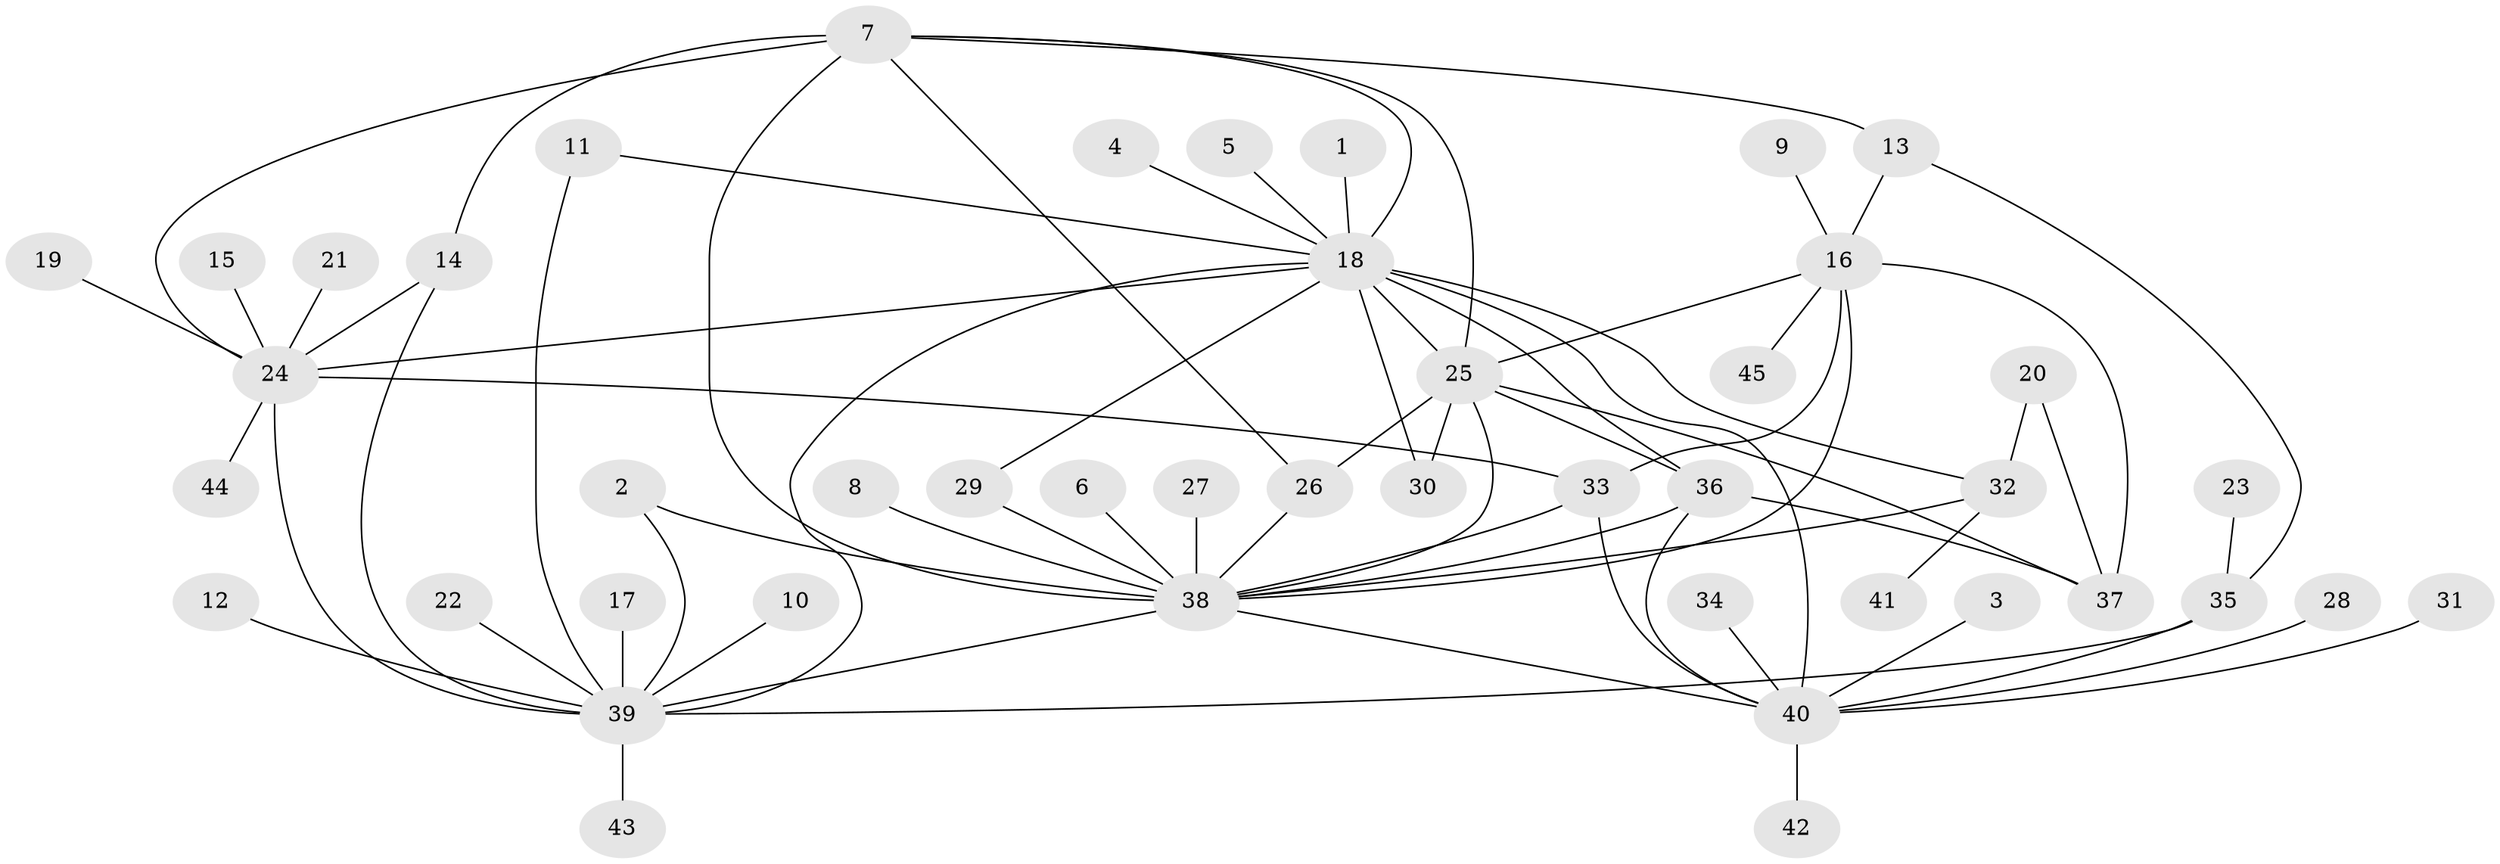 // original degree distribution, {17: 0.011627906976744186, 9: 0.023255813953488372, 12: 0.011627906976744186, 20: 0.011627906976744186, 1: 0.46511627906976744, 8: 0.023255813953488372, 2: 0.22093023255813954, 3: 0.11627906976744186, 5: 0.011627906976744186, 15: 0.011627906976744186, 4: 0.06976744186046512, 11: 0.011627906976744186, 6: 0.011627906976744186}
// Generated by graph-tools (version 1.1) at 2025/01/03/09/25 03:01:43]
// undirected, 45 vertices, 72 edges
graph export_dot {
graph [start="1"]
  node [color=gray90,style=filled];
  1;
  2;
  3;
  4;
  5;
  6;
  7;
  8;
  9;
  10;
  11;
  12;
  13;
  14;
  15;
  16;
  17;
  18;
  19;
  20;
  21;
  22;
  23;
  24;
  25;
  26;
  27;
  28;
  29;
  30;
  31;
  32;
  33;
  34;
  35;
  36;
  37;
  38;
  39;
  40;
  41;
  42;
  43;
  44;
  45;
  1 -- 18 [weight=1.0];
  2 -- 38 [weight=1.0];
  2 -- 39 [weight=1.0];
  3 -- 40 [weight=1.0];
  4 -- 18 [weight=1.0];
  5 -- 18 [weight=1.0];
  6 -- 38 [weight=1.0];
  7 -- 13 [weight=1.0];
  7 -- 14 [weight=1.0];
  7 -- 18 [weight=1.0];
  7 -- 24 [weight=1.0];
  7 -- 25 [weight=1.0];
  7 -- 26 [weight=1.0];
  7 -- 38 [weight=2.0];
  8 -- 38 [weight=1.0];
  9 -- 16 [weight=1.0];
  10 -- 39 [weight=1.0];
  11 -- 18 [weight=1.0];
  11 -- 39 [weight=1.0];
  12 -- 39 [weight=1.0];
  13 -- 16 [weight=1.0];
  13 -- 35 [weight=1.0];
  14 -- 24 [weight=1.0];
  14 -- 39 [weight=1.0];
  15 -- 24 [weight=1.0];
  16 -- 25 [weight=1.0];
  16 -- 33 [weight=1.0];
  16 -- 37 [weight=1.0];
  16 -- 38 [weight=1.0];
  16 -- 45 [weight=1.0];
  17 -- 39 [weight=1.0];
  18 -- 24 [weight=1.0];
  18 -- 25 [weight=2.0];
  18 -- 29 [weight=1.0];
  18 -- 30 [weight=1.0];
  18 -- 32 [weight=1.0];
  18 -- 36 [weight=1.0];
  18 -- 39 [weight=1.0];
  18 -- 40 [weight=1.0];
  19 -- 24 [weight=1.0];
  20 -- 32 [weight=1.0];
  20 -- 37 [weight=1.0];
  21 -- 24 [weight=1.0];
  22 -- 39 [weight=1.0];
  23 -- 35 [weight=1.0];
  24 -- 33 [weight=1.0];
  24 -- 39 [weight=1.0];
  24 -- 44 [weight=1.0];
  25 -- 26 [weight=1.0];
  25 -- 30 [weight=1.0];
  25 -- 36 [weight=1.0];
  25 -- 37 [weight=1.0];
  25 -- 38 [weight=2.0];
  26 -- 38 [weight=1.0];
  27 -- 38 [weight=1.0];
  28 -- 40 [weight=1.0];
  29 -- 38 [weight=3.0];
  31 -- 40 [weight=1.0];
  32 -- 38 [weight=1.0];
  32 -- 41 [weight=1.0];
  33 -- 38 [weight=1.0];
  33 -- 40 [weight=1.0];
  34 -- 40 [weight=1.0];
  35 -- 39 [weight=1.0];
  35 -- 40 [weight=1.0];
  36 -- 37 [weight=1.0];
  36 -- 38 [weight=2.0];
  36 -- 40 [weight=1.0];
  38 -- 39 [weight=1.0];
  38 -- 40 [weight=1.0];
  39 -- 43 [weight=1.0];
  40 -- 42 [weight=1.0];
}

